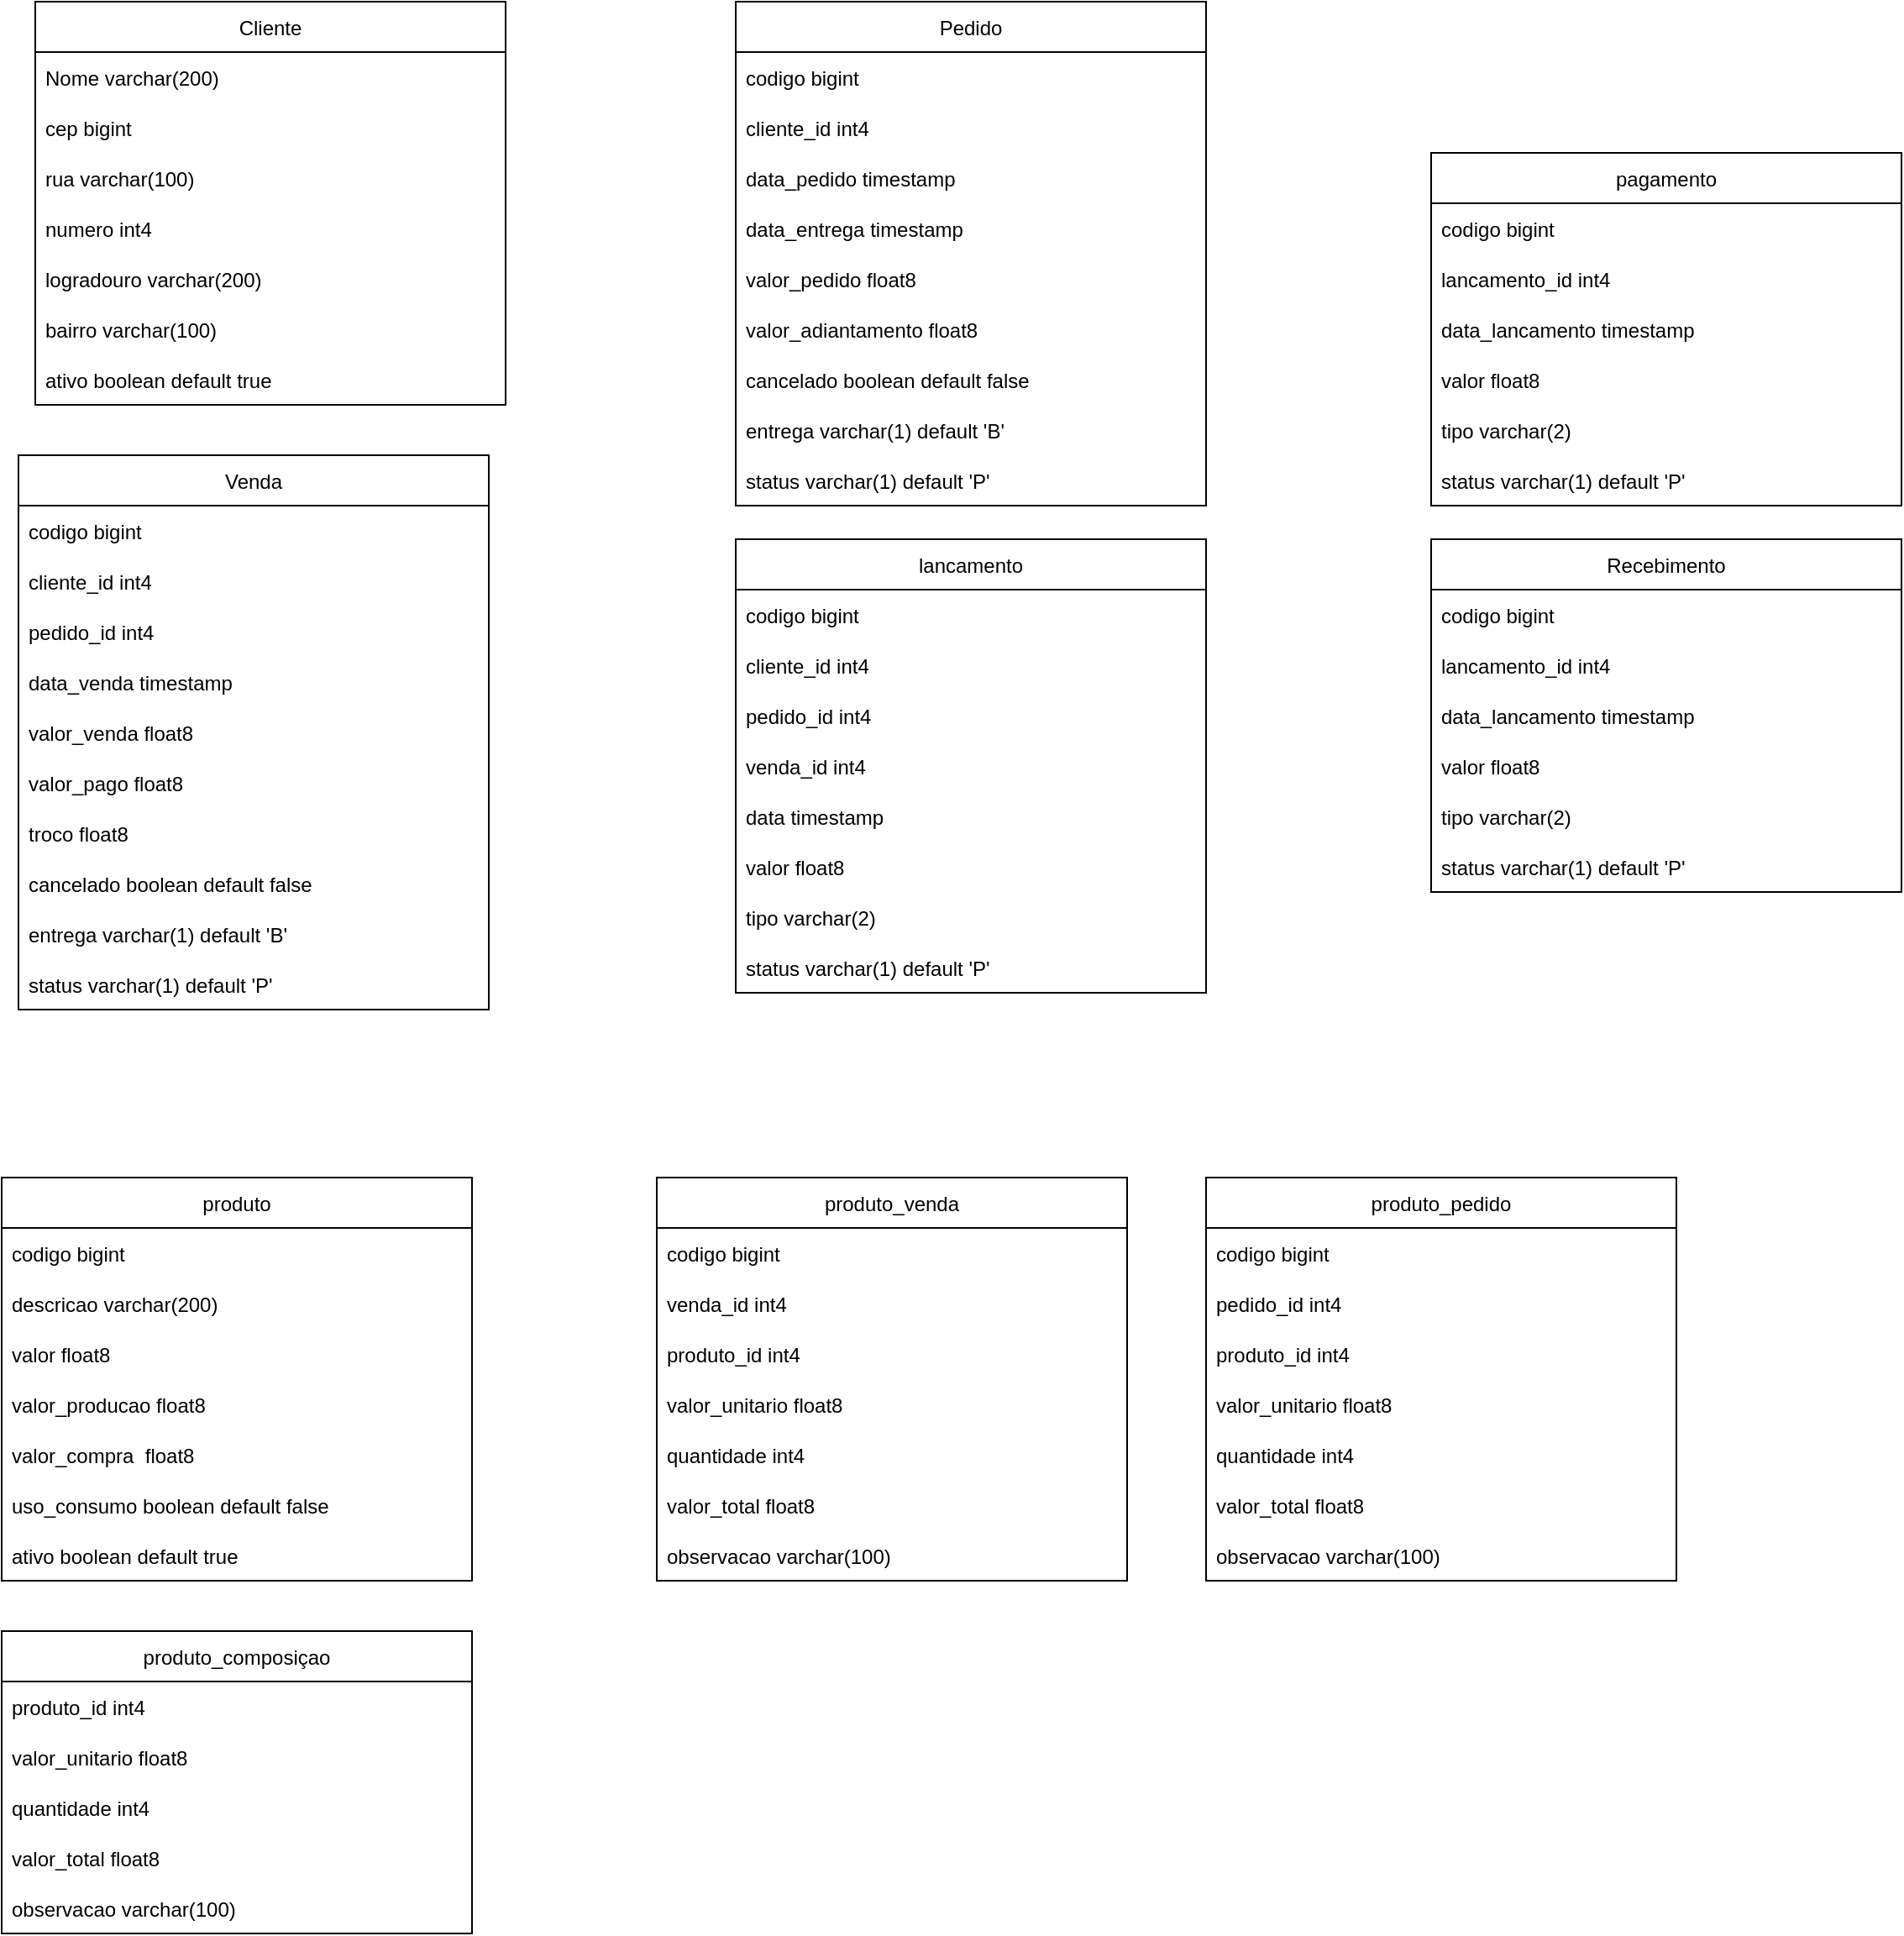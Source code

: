<mxfile version="20.4.0" type="google"><diagram id="k-9u4pd1bLohdnK5PD0I" name="Page-1"><mxGraphModel dx="2031" dy="2258" grid="1" gridSize="10" guides="1" tooltips="1" connect="1" arrows="1" fold="1" page="1" pageScale="1" pageWidth="827" pageHeight="1169" math="0" shadow="0"><root><mxCell id="0"/><mxCell id="1" parent="0"/><mxCell id="Gz9V38cFKXj_VtAt4c5C-1" value="Cliente" style="swimlane;fontStyle=0;childLayout=stackLayout;horizontal=1;startSize=30;horizontalStack=0;resizeParent=1;resizeParentMax=0;resizeLast=0;collapsible=1;marginBottom=0;" vertex="1" parent="1"><mxGeometry x="130" y="-70" width="280" height="240" as="geometry"><mxRectangle x="120" y="80" width="80" height="30" as="alternateBounds"/></mxGeometry></mxCell><mxCell id="Gz9V38cFKXj_VtAt4c5C-2" value="Nome varchar(200)" style="text;strokeColor=none;fillColor=none;align=left;verticalAlign=middle;spacingLeft=4;spacingRight=4;overflow=hidden;points=[[0,0.5],[1,0.5]];portConstraint=eastwest;rotatable=0;" vertex="1" parent="Gz9V38cFKXj_VtAt4c5C-1"><mxGeometry y="30" width="280" height="30" as="geometry"/></mxCell><mxCell id="Gz9V38cFKXj_VtAt4c5C-3" value="cep bigint" style="text;strokeColor=none;fillColor=none;align=left;verticalAlign=middle;spacingLeft=4;spacingRight=4;overflow=hidden;points=[[0,0.5],[1,0.5]];portConstraint=eastwest;rotatable=0;" vertex="1" parent="Gz9V38cFKXj_VtAt4c5C-1"><mxGeometry y="60" width="280" height="30" as="geometry"/></mxCell><mxCell id="Gz9V38cFKXj_VtAt4c5C-4" value="rua varchar(100)" style="text;strokeColor=none;fillColor=none;align=left;verticalAlign=middle;spacingLeft=4;spacingRight=4;overflow=hidden;points=[[0,0.5],[1,0.5]];portConstraint=eastwest;rotatable=0;" vertex="1" parent="Gz9V38cFKXj_VtAt4c5C-1"><mxGeometry y="90" width="280" height="30" as="geometry"/></mxCell><mxCell id="Gz9V38cFKXj_VtAt4c5C-14" value="numero int4" style="text;strokeColor=none;fillColor=none;align=left;verticalAlign=middle;spacingLeft=4;spacingRight=4;overflow=hidden;points=[[0,0.5],[1,0.5]];portConstraint=eastwest;rotatable=0;" vertex="1" parent="Gz9V38cFKXj_VtAt4c5C-1"><mxGeometry y="120" width="280" height="30" as="geometry"/></mxCell><mxCell id="Gz9V38cFKXj_VtAt4c5C-15" value="logradouro varchar(200)" style="text;strokeColor=none;fillColor=none;align=left;verticalAlign=middle;spacingLeft=4;spacingRight=4;overflow=hidden;points=[[0,0.5],[1,0.5]];portConstraint=eastwest;rotatable=0;" vertex="1" parent="Gz9V38cFKXj_VtAt4c5C-1"><mxGeometry y="150" width="280" height="30" as="geometry"/></mxCell><mxCell id="Gz9V38cFKXj_VtAt4c5C-6" value="bairro varchar(100)" style="text;strokeColor=none;fillColor=none;align=left;verticalAlign=middle;spacingLeft=4;spacingRight=4;overflow=hidden;points=[[0,0.5],[1,0.5]];portConstraint=eastwest;rotatable=0;" vertex="1" parent="Gz9V38cFKXj_VtAt4c5C-1"><mxGeometry y="180" width="280" height="30" as="geometry"/></mxCell><mxCell id="Gz9V38cFKXj_VtAt4c5C-7" value="ativo boolean default true" style="text;strokeColor=none;fillColor=none;align=left;verticalAlign=middle;spacingLeft=4;spacingRight=4;overflow=hidden;points=[[0,0.5],[1,0.5]];portConstraint=eastwest;rotatable=0;" vertex="1" parent="Gz9V38cFKXj_VtAt4c5C-1"><mxGeometry y="210" width="280" height="30" as="geometry"/></mxCell><mxCell id="Gz9V38cFKXj_VtAt4c5C-17" value="Pedido" style="swimlane;fontStyle=0;childLayout=stackLayout;horizontal=1;startSize=30;horizontalStack=0;resizeParent=1;resizeParentMax=0;resizeLast=0;collapsible=1;marginBottom=0;" vertex="1" parent="1"><mxGeometry x="547" y="-70" width="280" height="300" as="geometry"><mxRectangle x="600" y="80" width="80" height="30" as="alternateBounds"/></mxGeometry></mxCell><mxCell id="Gz9V38cFKXj_VtAt4c5C-19" value="codigo bigint" style="text;strokeColor=none;fillColor=none;align=left;verticalAlign=middle;spacingLeft=4;spacingRight=4;overflow=hidden;points=[[0,0.5],[1,0.5]];portConstraint=eastwest;rotatable=0;" vertex="1" parent="Gz9V38cFKXj_VtAt4c5C-17"><mxGeometry y="30" width="280" height="30" as="geometry"/></mxCell><mxCell id="Gz9V38cFKXj_VtAt4c5C-18" value="cliente_id int4" style="text;strokeColor=none;fillColor=none;align=left;verticalAlign=middle;spacingLeft=4;spacingRight=4;overflow=hidden;points=[[0,0.5],[1,0.5]];portConstraint=eastwest;rotatable=0;" vertex="1" parent="Gz9V38cFKXj_VtAt4c5C-17"><mxGeometry y="60" width="280" height="30" as="geometry"/></mxCell><mxCell id="Gz9V38cFKXj_VtAt4c5C-20" value="data_pedido timestamp" style="text;strokeColor=none;fillColor=none;align=left;verticalAlign=middle;spacingLeft=4;spacingRight=4;overflow=hidden;points=[[0,0.5],[1,0.5]];portConstraint=eastwest;rotatable=0;" vertex="1" parent="Gz9V38cFKXj_VtAt4c5C-17"><mxGeometry y="90" width="280" height="30" as="geometry"/></mxCell><mxCell id="Gz9V38cFKXj_VtAt4c5C-21" value="data_entrega timestamp" style="text;strokeColor=none;fillColor=none;align=left;verticalAlign=middle;spacingLeft=4;spacingRight=4;overflow=hidden;points=[[0,0.5],[1,0.5]];portConstraint=eastwest;rotatable=0;" vertex="1" parent="Gz9V38cFKXj_VtAt4c5C-17"><mxGeometry y="120" width="280" height="30" as="geometry"/></mxCell><mxCell id="Gz9V38cFKXj_VtAt4c5C-22" value="valor_pedido float8" style="text;strokeColor=none;fillColor=none;align=left;verticalAlign=middle;spacingLeft=4;spacingRight=4;overflow=hidden;points=[[0,0.5],[1,0.5]];portConstraint=eastwest;rotatable=0;" vertex="1" parent="Gz9V38cFKXj_VtAt4c5C-17"><mxGeometry y="150" width="280" height="30" as="geometry"/></mxCell><mxCell id="Gz9V38cFKXj_VtAt4c5C-23" value="valor_adiantamento float8" style="text;strokeColor=none;fillColor=none;align=left;verticalAlign=middle;spacingLeft=4;spacingRight=4;overflow=hidden;points=[[0,0.5],[1,0.5]];portConstraint=eastwest;rotatable=0;" vertex="1" parent="Gz9V38cFKXj_VtAt4c5C-17"><mxGeometry y="180" width="280" height="30" as="geometry"/></mxCell><mxCell id="Gz9V38cFKXj_VtAt4c5C-24" value="cancelado boolean default false" style="text;strokeColor=none;fillColor=none;align=left;verticalAlign=middle;spacingLeft=4;spacingRight=4;overflow=hidden;points=[[0,0.5],[1,0.5]];portConstraint=eastwest;rotatable=0;" vertex="1" parent="Gz9V38cFKXj_VtAt4c5C-17"><mxGeometry y="210" width="280" height="30" as="geometry"/></mxCell><mxCell id="Gz9V38cFKXj_VtAt4c5C-27" value="entrega varchar(1) default 'B'" style="text;strokeColor=none;fillColor=none;align=left;verticalAlign=middle;spacingLeft=4;spacingRight=4;overflow=hidden;points=[[0,0.5],[1,0.5]];portConstraint=eastwest;rotatable=0;" vertex="1" parent="Gz9V38cFKXj_VtAt4c5C-17"><mxGeometry y="240" width="280" height="30" as="geometry"/></mxCell><mxCell id="Gz9V38cFKXj_VtAt4c5C-26" value="status varchar(1) default 'P'" style="text;strokeColor=none;fillColor=none;align=left;verticalAlign=middle;spacingLeft=4;spacingRight=4;overflow=hidden;points=[[0,0.5],[1,0.5]];portConstraint=eastwest;rotatable=0;" vertex="1" parent="Gz9V38cFKXj_VtAt4c5C-17"><mxGeometry y="270" width="280" height="30" as="geometry"/></mxCell><mxCell id="Gz9V38cFKXj_VtAt4c5C-36" value="Venda" style="swimlane;fontStyle=0;childLayout=stackLayout;horizontal=1;startSize=30;horizontalStack=0;resizeParent=1;resizeParentMax=0;resizeLast=0;collapsible=1;marginBottom=0;" vertex="1" parent="1"><mxGeometry x="120" y="200" width="280" height="330" as="geometry"><mxRectangle x="150" y="350" width="80" height="30" as="alternateBounds"/></mxGeometry></mxCell><mxCell id="Gz9V38cFKXj_VtAt4c5C-37" value="codigo bigint" style="text;strokeColor=none;fillColor=none;align=left;verticalAlign=middle;spacingLeft=4;spacingRight=4;overflow=hidden;points=[[0,0.5],[1,0.5]];portConstraint=eastwest;rotatable=0;" vertex="1" parent="Gz9V38cFKXj_VtAt4c5C-36"><mxGeometry y="30" width="280" height="30" as="geometry"/></mxCell><mxCell id="Gz9V38cFKXj_VtAt4c5C-38" value="cliente_id int4" style="text;strokeColor=none;fillColor=none;align=left;verticalAlign=middle;spacingLeft=4;spacingRight=4;overflow=hidden;points=[[0,0.5],[1,0.5]];portConstraint=eastwest;rotatable=0;" vertex="1" parent="Gz9V38cFKXj_VtAt4c5C-36"><mxGeometry y="60" width="280" height="30" as="geometry"/></mxCell><mxCell id="Gz9V38cFKXj_VtAt4c5C-40" value="pedido_id int4" style="text;strokeColor=none;fillColor=none;align=left;verticalAlign=middle;spacingLeft=4;spacingRight=4;overflow=hidden;points=[[0,0.5],[1,0.5]];portConstraint=eastwest;rotatable=0;" vertex="1" parent="Gz9V38cFKXj_VtAt4c5C-36"><mxGeometry y="90" width="280" height="30" as="geometry"/></mxCell><mxCell id="Gz9V38cFKXj_VtAt4c5C-39" value="data_venda timestamp" style="text;strokeColor=none;fillColor=none;align=left;verticalAlign=middle;spacingLeft=4;spacingRight=4;overflow=hidden;points=[[0,0.5],[1,0.5]];portConstraint=eastwest;rotatable=0;" vertex="1" parent="Gz9V38cFKXj_VtAt4c5C-36"><mxGeometry y="120" width="280" height="30" as="geometry"/></mxCell><mxCell id="Gz9V38cFKXj_VtAt4c5C-41" value="valor_venda float8" style="text;strokeColor=none;fillColor=none;align=left;verticalAlign=middle;spacingLeft=4;spacingRight=4;overflow=hidden;points=[[0,0.5],[1,0.5]];portConstraint=eastwest;rotatable=0;" vertex="1" parent="Gz9V38cFKXj_VtAt4c5C-36"><mxGeometry y="150" width="280" height="30" as="geometry"/></mxCell><mxCell id="Gz9V38cFKXj_VtAt4c5C-42" value="valor_pago float8" style="text;strokeColor=none;fillColor=none;align=left;verticalAlign=middle;spacingLeft=4;spacingRight=4;overflow=hidden;points=[[0,0.5],[1,0.5]];portConstraint=eastwest;rotatable=0;" vertex="1" parent="Gz9V38cFKXj_VtAt4c5C-36"><mxGeometry y="180" width="280" height="30" as="geometry"/></mxCell><mxCell id="Gz9V38cFKXj_VtAt4c5C-59" value="troco float8" style="text;strokeColor=none;fillColor=none;align=left;verticalAlign=middle;spacingLeft=4;spacingRight=4;overflow=hidden;points=[[0,0.5],[1,0.5]];portConstraint=eastwest;rotatable=0;" vertex="1" parent="Gz9V38cFKXj_VtAt4c5C-36"><mxGeometry y="210" width="280" height="30" as="geometry"/></mxCell><mxCell id="Gz9V38cFKXj_VtAt4c5C-43" value="cancelado boolean default false" style="text;strokeColor=none;fillColor=none;align=left;verticalAlign=middle;spacingLeft=4;spacingRight=4;overflow=hidden;points=[[0,0.5],[1,0.5]];portConstraint=eastwest;rotatable=0;" vertex="1" parent="Gz9V38cFKXj_VtAt4c5C-36"><mxGeometry y="240" width="280" height="30" as="geometry"/></mxCell><mxCell id="Gz9V38cFKXj_VtAt4c5C-45" value="entrega varchar(1) default 'B'" style="text;strokeColor=none;fillColor=none;align=left;verticalAlign=middle;spacingLeft=4;spacingRight=4;overflow=hidden;points=[[0,0.5],[1,0.5]];portConstraint=eastwest;rotatable=0;" vertex="1" parent="Gz9V38cFKXj_VtAt4c5C-36"><mxGeometry y="270" width="280" height="30" as="geometry"/></mxCell><mxCell id="Gz9V38cFKXj_VtAt4c5C-46" value="status varchar(1) default 'P'" style="text;strokeColor=none;fillColor=none;align=left;verticalAlign=middle;spacingLeft=4;spacingRight=4;overflow=hidden;points=[[0,0.5],[1,0.5]];portConstraint=eastwest;rotatable=0;" vertex="1" parent="Gz9V38cFKXj_VtAt4c5C-36"><mxGeometry y="300" width="280" height="30" as="geometry"/></mxCell><mxCell id="Gz9V38cFKXj_VtAt4c5C-60" value="lancamento" style="swimlane;fontStyle=0;childLayout=stackLayout;horizontal=1;startSize=30;horizontalStack=0;resizeParent=1;resizeParentMax=0;resizeLast=0;collapsible=1;marginBottom=0;" vertex="1" parent="1"><mxGeometry x="547" y="250" width="280" height="270" as="geometry"><mxRectangle x="150" y="350" width="80" height="30" as="alternateBounds"/></mxGeometry></mxCell><mxCell id="Gz9V38cFKXj_VtAt4c5C-61" value="codigo bigint" style="text;strokeColor=none;fillColor=none;align=left;verticalAlign=middle;spacingLeft=4;spacingRight=4;overflow=hidden;points=[[0,0.5],[1,0.5]];portConstraint=eastwest;rotatable=0;" vertex="1" parent="Gz9V38cFKXj_VtAt4c5C-60"><mxGeometry y="30" width="280" height="30" as="geometry"/></mxCell><mxCell id="Gz9V38cFKXj_VtAt4c5C-62" value="cliente_id int4" style="text;strokeColor=none;fillColor=none;align=left;verticalAlign=middle;spacingLeft=4;spacingRight=4;overflow=hidden;points=[[0,0.5],[1,0.5]];portConstraint=eastwest;rotatable=0;" vertex="1" parent="Gz9V38cFKXj_VtAt4c5C-60"><mxGeometry y="60" width="280" height="30" as="geometry"/></mxCell><mxCell id="Gz9V38cFKXj_VtAt4c5C-63" value="pedido_id int4" style="text;strokeColor=none;fillColor=none;align=left;verticalAlign=middle;spacingLeft=4;spacingRight=4;overflow=hidden;points=[[0,0.5],[1,0.5]];portConstraint=eastwest;rotatable=0;" vertex="1" parent="Gz9V38cFKXj_VtAt4c5C-60"><mxGeometry y="90" width="280" height="30" as="geometry"/></mxCell><mxCell id="Gz9V38cFKXj_VtAt4c5C-71" value="venda_id int4" style="text;strokeColor=none;fillColor=none;align=left;verticalAlign=middle;spacingLeft=4;spacingRight=4;overflow=hidden;points=[[0,0.5],[1,0.5]];portConstraint=eastwest;rotatable=0;" vertex="1" parent="Gz9V38cFKXj_VtAt4c5C-60"><mxGeometry y="120" width="280" height="30" as="geometry"/></mxCell><mxCell id="Gz9V38cFKXj_VtAt4c5C-64" value="data timestamp" style="text;strokeColor=none;fillColor=none;align=left;verticalAlign=middle;spacingLeft=4;spacingRight=4;overflow=hidden;points=[[0,0.5],[1,0.5]];portConstraint=eastwest;rotatable=0;" vertex="1" parent="Gz9V38cFKXj_VtAt4c5C-60"><mxGeometry y="150" width="280" height="30" as="geometry"/></mxCell><mxCell id="Gz9V38cFKXj_VtAt4c5C-65" value="valor float8" style="text;strokeColor=none;fillColor=none;align=left;verticalAlign=middle;spacingLeft=4;spacingRight=4;overflow=hidden;points=[[0,0.5],[1,0.5]];portConstraint=eastwest;rotatable=0;" vertex="1" parent="Gz9V38cFKXj_VtAt4c5C-60"><mxGeometry y="180" width="280" height="30" as="geometry"/></mxCell><mxCell id="Gz9V38cFKXj_VtAt4c5C-66" value="tipo varchar(2)" style="text;strokeColor=none;fillColor=none;align=left;verticalAlign=middle;spacingLeft=4;spacingRight=4;overflow=hidden;points=[[0,0.5],[1,0.5]];portConstraint=eastwest;rotatable=0;" vertex="1" parent="Gz9V38cFKXj_VtAt4c5C-60"><mxGeometry y="210" width="280" height="30" as="geometry"/></mxCell><mxCell id="Gz9V38cFKXj_VtAt4c5C-70" value="status varchar(1) default 'P'" style="text;strokeColor=none;fillColor=none;align=left;verticalAlign=middle;spacingLeft=4;spacingRight=4;overflow=hidden;points=[[0,0.5],[1,0.5]];portConstraint=eastwest;rotatable=0;" vertex="1" parent="Gz9V38cFKXj_VtAt4c5C-60"><mxGeometry y="240" width="280" height="30" as="geometry"/></mxCell><mxCell id="Gz9V38cFKXj_VtAt4c5C-72" value="Recebimento" style="swimlane;fontStyle=0;childLayout=stackLayout;horizontal=1;startSize=30;horizontalStack=0;resizeParent=1;resizeParentMax=0;resizeLast=0;collapsible=1;marginBottom=0;" vertex="1" parent="1"><mxGeometry x="961" y="250" width="280" height="210" as="geometry"><mxRectangle x="150" y="350" width="80" height="30" as="alternateBounds"/></mxGeometry></mxCell><mxCell id="Gz9V38cFKXj_VtAt4c5C-73" value="codigo bigint" style="text;strokeColor=none;fillColor=none;align=left;verticalAlign=middle;spacingLeft=4;spacingRight=4;overflow=hidden;points=[[0,0.5],[1,0.5]];portConstraint=eastwest;rotatable=0;" vertex="1" parent="Gz9V38cFKXj_VtAt4c5C-72"><mxGeometry y="30" width="280" height="30" as="geometry"/></mxCell><mxCell id="Gz9V38cFKXj_VtAt4c5C-74" value="lancamento_id int4" style="text;strokeColor=none;fillColor=none;align=left;verticalAlign=middle;spacingLeft=4;spacingRight=4;overflow=hidden;points=[[0,0.5],[1,0.5]];portConstraint=eastwest;rotatable=0;" vertex="1" parent="Gz9V38cFKXj_VtAt4c5C-72"><mxGeometry y="60" width="280" height="30" as="geometry"/></mxCell><mxCell id="Gz9V38cFKXj_VtAt4c5C-77" value="data_lancamento timestamp" style="text;strokeColor=none;fillColor=none;align=left;verticalAlign=middle;spacingLeft=4;spacingRight=4;overflow=hidden;points=[[0,0.5],[1,0.5]];portConstraint=eastwest;rotatable=0;" vertex="1" parent="Gz9V38cFKXj_VtAt4c5C-72"><mxGeometry y="90" width="280" height="30" as="geometry"/></mxCell><mxCell id="Gz9V38cFKXj_VtAt4c5C-78" value="valor float8" style="text;strokeColor=none;fillColor=none;align=left;verticalAlign=middle;spacingLeft=4;spacingRight=4;overflow=hidden;points=[[0,0.5],[1,0.5]];portConstraint=eastwest;rotatable=0;" vertex="1" parent="Gz9V38cFKXj_VtAt4c5C-72"><mxGeometry y="120" width="280" height="30" as="geometry"/></mxCell><mxCell id="Gz9V38cFKXj_VtAt4c5C-79" value="tipo varchar(2)" style="text;strokeColor=none;fillColor=none;align=left;verticalAlign=middle;spacingLeft=4;spacingRight=4;overflow=hidden;points=[[0,0.5],[1,0.5]];portConstraint=eastwest;rotatable=0;" vertex="1" parent="Gz9V38cFKXj_VtAt4c5C-72"><mxGeometry y="150" width="280" height="30" as="geometry"/></mxCell><mxCell id="Gz9V38cFKXj_VtAt4c5C-80" value="status varchar(1) default 'P'" style="text;strokeColor=none;fillColor=none;align=left;verticalAlign=middle;spacingLeft=4;spacingRight=4;overflow=hidden;points=[[0,0.5],[1,0.5]];portConstraint=eastwest;rotatable=0;" vertex="1" parent="Gz9V38cFKXj_VtAt4c5C-72"><mxGeometry y="180" width="280" height="30" as="geometry"/></mxCell><mxCell id="Gz9V38cFKXj_VtAt4c5C-81" value="pagamento" style="swimlane;fontStyle=0;childLayout=stackLayout;horizontal=1;startSize=30;horizontalStack=0;resizeParent=1;resizeParentMax=0;resizeLast=0;collapsible=1;marginBottom=0;" vertex="1" parent="1"><mxGeometry x="961" y="20" width="280" height="210" as="geometry"><mxRectangle x="150" y="350" width="80" height="30" as="alternateBounds"/></mxGeometry></mxCell><mxCell id="Gz9V38cFKXj_VtAt4c5C-82" value="codigo bigint" style="text;strokeColor=none;fillColor=none;align=left;verticalAlign=middle;spacingLeft=4;spacingRight=4;overflow=hidden;points=[[0,0.5],[1,0.5]];portConstraint=eastwest;rotatable=0;" vertex="1" parent="Gz9V38cFKXj_VtAt4c5C-81"><mxGeometry y="30" width="280" height="30" as="geometry"/></mxCell><mxCell id="Gz9V38cFKXj_VtAt4c5C-83" value="lancamento_id int4" style="text;strokeColor=none;fillColor=none;align=left;verticalAlign=middle;spacingLeft=4;spacingRight=4;overflow=hidden;points=[[0,0.5],[1,0.5]];portConstraint=eastwest;rotatable=0;" vertex="1" parent="Gz9V38cFKXj_VtAt4c5C-81"><mxGeometry y="60" width="280" height="30" as="geometry"/></mxCell><mxCell id="Gz9V38cFKXj_VtAt4c5C-84" value="data_lancamento timestamp" style="text;strokeColor=none;fillColor=none;align=left;verticalAlign=middle;spacingLeft=4;spacingRight=4;overflow=hidden;points=[[0,0.5],[1,0.5]];portConstraint=eastwest;rotatable=0;" vertex="1" parent="Gz9V38cFKXj_VtAt4c5C-81"><mxGeometry y="90" width="280" height="30" as="geometry"/></mxCell><mxCell id="Gz9V38cFKXj_VtAt4c5C-85" value="valor float8" style="text;strokeColor=none;fillColor=none;align=left;verticalAlign=middle;spacingLeft=4;spacingRight=4;overflow=hidden;points=[[0,0.5],[1,0.5]];portConstraint=eastwest;rotatable=0;" vertex="1" parent="Gz9V38cFKXj_VtAt4c5C-81"><mxGeometry y="120" width="280" height="30" as="geometry"/></mxCell><mxCell id="Gz9V38cFKXj_VtAt4c5C-86" value="tipo varchar(2)" style="text;strokeColor=none;fillColor=none;align=left;verticalAlign=middle;spacingLeft=4;spacingRight=4;overflow=hidden;points=[[0,0.5],[1,0.5]];portConstraint=eastwest;rotatable=0;" vertex="1" parent="Gz9V38cFKXj_VtAt4c5C-81"><mxGeometry y="150" width="280" height="30" as="geometry"/></mxCell><mxCell id="Gz9V38cFKXj_VtAt4c5C-87" value="status varchar(1) default 'P'" style="text;strokeColor=none;fillColor=none;align=left;verticalAlign=middle;spacingLeft=4;spacingRight=4;overflow=hidden;points=[[0,0.5],[1,0.5]];portConstraint=eastwest;rotatable=0;" vertex="1" parent="Gz9V38cFKXj_VtAt4c5C-81"><mxGeometry y="180" width="280" height="30" as="geometry"/></mxCell><mxCell id="Gz9V38cFKXj_VtAt4c5C-88" value="produto" style="swimlane;fontStyle=0;childLayout=stackLayout;horizontal=1;startSize=30;horizontalStack=0;resizeParent=1;resizeParentMax=0;resizeLast=0;collapsible=1;marginBottom=0;" vertex="1" parent="1"><mxGeometry x="110" y="630" width="280" height="240" as="geometry"><mxRectangle x="150" y="350" width="80" height="30" as="alternateBounds"/></mxGeometry></mxCell><mxCell id="Gz9V38cFKXj_VtAt4c5C-89" value="codigo bigint" style="text;strokeColor=none;fillColor=none;align=left;verticalAlign=middle;spacingLeft=4;spacingRight=4;overflow=hidden;points=[[0,0.5],[1,0.5]];portConstraint=eastwest;rotatable=0;" vertex="1" parent="Gz9V38cFKXj_VtAt4c5C-88"><mxGeometry y="30" width="280" height="30" as="geometry"/></mxCell><mxCell id="Gz9V38cFKXj_VtAt4c5C-90" value="descricao varchar(200)" style="text;strokeColor=none;fillColor=none;align=left;verticalAlign=middle;spacingLeft=4;spacingRight=4;overflow=hidden;points=[[0,0.5],[1,0.5]];portConstraint=eastwest;rotatable=0;" vertex="1" parent="Gz9V38cFKXj_VtAt4c5C-88"><mxGeometry y="60" width="280" height="30" as="geometry"/></mxCell><mxCell id="Gz9V38cFKXj_VtAt4c5C-91" value="valor float8" style="text;strokeColor=none;fillColor=none;align=left;verticalAlign=middle;spacingLeft=4;spacingRight=4;overflow=hidden;points=[[0,0.5],[1,0.5]];portConstraint=eastwest;rotatable=0;" vertex="1" parent="Gz9V38cFKXj_VtAt4c5C-88"><mxGeometry y="90" width="280" height="30" as="geometry"/></mxCell><mxCell id="Gz9V38cFKXj_VtAt4c5C-92" value="valor_producao float8" style="text;strokeColor=none;fillColor=none;align=left;verticalAlign=middle;spacingLeft=4;spacingRight=4;overflow=hidden;points=[[0,0.5],[1,0.5]];portConstraint=eastwest;rotatable=0;" vertex="1" parent="Gz9V38cFKXj_VtAt4c5C-88"><mxGeometry y="120" width="280" height="30" as="geometry"/></mxCell><mxCell id="Gz9V38cFKXj_VtAt4c5C-94" value="valor_compra  float8" style="text;strokeColor=none;fillColor=none;align=left;verticalAlign=middle;spacingLeft=4;spacingRight=4;overflow=hidden;points=[[0,0.5],[1,0.5]];portConstraint=eastwest;rotatable=0;" vertex="1" parent="Gz9V38cFKXj_VtAt4c5C-88"><mxGeometry y="150" width="280" height="30" as="geometry"/></mxCell><mxCell id="Gz9V38cFKXj_VtAt4c5C-95" value="uso_consumo boolean default false" style="text;strokeColor=none;fillColor=none;align=left;verticalAlign=middle;spacingLeft=4;spacingRight=4;overflow=hidden;points=[[0,0.5],[1,0.5]];portConstraint=eastwest;rotatable=0;" vertex="1" parent="Gz9V38cFKXj_VtAt4c5C-88"><mxGeometry y="180" width="280" height="30" as="geometry"/></mxCell><mxCell id="Gz9V38cFKXj_VtAt4c5C-93" value="ativo boolean default true" style="text;strokeColor=none;fillColor=none;align=left;verticalAlign=middle;spacingLeft=4;spacingRight=4;overflow=hidden;points=[[0,0.5],[1,0.5]];portConstraint=eastwest;rotatable=0;" vertex="1" parent="Gz9V38cFKXj_VtAt4c5C-88"><mxGeometry y="210" width="280" height="30" as="geometry"/></mxCell><mxCell id="Gz9V38cFKXj_VtAt4c5C-97" value="produto_venda" style="swimlane;fontStyle=0;childLayout=stackLayout;horizontal=1;startSize=30;horizontalStack=0;resizeParent=1;resizeParentMax=0;resizeLast=0;collapsible=1;marginBottom=0;" vertex="1" parent="1"><mxGeometry x="500" y="630" width="280" height="240" as="geometry"><mxRectangle x="150" y="350" width="80" height="30" as="alternateBounds"/></mxGeometry></mxCell><mxCell id="Gz9V38cFKXj_VtAt4c5C-98" value="codigo bigint" style="text;strokeColor=none;fillColor=none;align=left;verticalAlign=middle;spacingLeft=4;spacingRight=4;overflow=hidden;points=[[0,0.5],[1,0.5]];portConstraint=eastwest;rotatable=0;" vertex="1" parent="Gz9V38cFKXj_VtAt4c5C-97"><mxGeometry y="30" width="280" height="30" as="geometry"/></mxCell><mxCell id="Gz9V38cFKXj_VtAt4c5C-99" value="venda_id int4" style="text;strokeColor=none;fillColor=none;align=left;verticalAlign=middle;spacingLeft=4;spacingRight=4;overflow=hidden;points=[[0,0.5],[1,0.5]];portConstraint=eastwest;rotatable=0;" vertex="1" parent="Gz9V38cFKXj_VtAt4c5C-97"><mxGeometry y="60" width="280" height="30" as="geometry"/></mxCell><mxCell id="Gz9V38cFKXj_VtAt4c5C-113" value="produto_id int4" style="text;strokeColor=none;fillColor=none;align=left;verticalAlign=middle;spacingLeft=4;spacingRight=4;overflow=hidden;points=[[0,0.5],[1,0.5]];portConstraint=eastwest;rotatable=0;" vertex="1" parent="Gz9V38cFKXj_VtAt4c5C-97"><mxGeometry y="90" width="280" height="30" as="geometry"/></mxCell><mxCell id="Gz9V38cFKXj_VtAt4c5C-100" value="valor_unitario float8" style="text;strokeColor=none;fillColor=none;align=left;verticalAlign=middle;spacingLeft=4;spacingRight=4;overflow=hidden;points=[[0,0.5],[1,0.5]];portConstraint=eastwest;rotatable=0;" vertex="1" parent="Gz9V38cFKXj_VtAt4c5C-97"><mxGeometry y="120" width="280" height="30" as="geometry"/></mxCell><mxCell id="Gz9V38cFKXj_VtAt4c5C-101" value="quantidade int4" style="text;strokeColor=none;fillColor=none;align=left;verticalAlign=middle;spacingLeft=4;spacingRight=4;overflow=hidden;points=[[0,0.5],[1,0.5]];portConstraint=eastwest;rotatable=0;" vertex="1" parent="Gz9V38cFKXj_VtAt4c5C-97"><mxGeometry y="150" width="280" height="30" as="geometry"/></mxCell><mxCell id="Gz9V38cFKXj_VtAt4c5C-102" value="valor_total float8" style="text;strokeColor=none;fillColor=none;align=left;verticalAlign=middle;spacingLeft=4;spacingRight=4;overflow=hidden;points=[[0,0.5],[1,0.5]];portConstraint=eastwest;rotatable=0;" vertex="1" parent="Gz9V38cFKXj_VtAt4c5C-97"><mxGeometry y="180" width="280" height="30" as="geometry"/></mxCell><mxCell id="Gz9V38cFKXj_VtAt4c5C-103" value="observacao varchar(100)" style="text;strokeColor=none;fillColor=none;align=left;verticalAlign=middle;spacingLeft=4;spacingRight=4;overflow=hidden;points=[[0,0.5],[1,0.5]];portConstraint=eastwest;rotatable=0;" vertex="1" parent="Gz9V38cFKXj_VtAt4c5C-97"><mxGeometry y="210" width="280" height="30" as="geometry"/></mxCell><mxCell id="Gz9V38cFKXj_VtAt4c5C-114" value="produto_pedido" style="swimlane;fontStyle=0;childLayout=stackLayout;horizontal=1;startSize=30;horizontalStack=0;resizeParent=1;resizeParentMax=0;resizeLast=0;collapsible=1;marginBottom=0;" vertex="1" parent="1"><mxGeometry x="827" y="630" width="280" height="240" as="geometry"><mxRectangle x="150" y="350" width="80" height="30" as="alternateBounds"/></mxGeometry></mxCell><mxCell id="Gz9V38cFKXj_VtAt4c5C-115" value="codigo bigint" style="text;strokeColor=none;fillColor=none;align=left;verticalAlign=middle;spacingLeft=4;spacingRight=4;overflow=hidden;points=[[0,0.5],[1,0.5]];portConstraint=eastwest;rotatable=0;" vertex="1" parent="Gz9V38cFKXj_VtAt4c5C-114"><mxGeometry y="30" width="280" height="30" as="geometry"/></mxCell><mxCell id="Gz9V38cFKXj_VtAt4c5C-116" value="pedido_id int4" style="text;strokeColor=none;fillColor=none;align=left;verticalAlign=middle;spacingLeft=4;spacingRight=4;overflow=hidden;points=[[0,0.5],[1,0.5]];portConstraint=eastwest;rotatable=0;" vertex="1" parent="Gz9V38cFKXj_VtAt4c5C-114"><mxGeometry y="60" width="280" height="30" as="geometry"/></mxCell><mxCell id="Gz9V38cFKXj_VtAt4c5C-117" value="produto_id int4" style="text;strokeColor=none;fillColor=none;align=left;verticalAlign=middle;spacingLeft=4;spacingRight=4;overflow=hidden;points=[[0,0.5],[1,0.5]];portConstraint=eastwest;rotatable=0;" vertex="1" parent="Gz9V38cFKXj_VtAt4c5C-114"><mxGeometry y="90" width="280" height="30" as="geometry"/></mxCell><mxCell id="Gz9V38cFKXj_VtAt4c5C-118" value="valor_unitario float8" style="text;strokeColor=none;fillColor=none;align=left;verticalAlign=middle;spacingLeft=4;spacingRight=4;overflow=hidden;points=[[0,0.5],[1,0.5]];portConstraint=eastwest;rotatable=0;" vertex="1" parent="Gz9V38cFKXj_VtAt4c5C-114"><mxGeometry y="120" width="280" height="30" as="geometry"/></mxCell><mxCell id="Gz9V38cFKXj_VtAt4c5C-119" value="quantidade int4" style="text;strokeColor=none;fillColor=none;align=left;verticalAlign=middle;spacingLeft=4;spacingRight=4;overflow=hidden;points=[[0,0.5],[1,0.5]];portConstraint=eastwest;rotatable=0;" vertex="1" parent="Gz9V38cFKXj_VtAt4c5C-114"><mxGeometry y="150" width="280" height="30" as="geometry"/></mxCell><mxCell id="Gz9V38cFKXj_VtAt4c5C-120" value="valor_total float8" style="text;strokeColor=none;fillColor=none;align=left;verticalAlign=middle;spacingLeft=4;spacingRight=4;overflow=hidden;points=[[0,0.5],[1,0.5]];portConstraint=eastwest;rotatable=0;" vertex="1" parent="Gz9V38cFKXj_VtAt4c5C-114"><mxGeometry y="180" width="280" height="30" as="geometry"/></mxCell><mxCell id="Gz9V38cFKXj_VtAt4c5C-121" value="observacao varchar(100)" style="text;strokeColor=none;fillColor=none;align=left;verticalAlign=middle;spacingLeft=4;spacingRight=4;overflow=hidden;points=[[0,0.5],[1,0.5]];portConstraint=eastwest;rotatable=0;" vertex="1" parent="Gz9V38cFKXj_VtAt4c5C-114"><mxGeometry y="210" width="280" height="30" as="geometry"/></mxCell><mxCell id="Gz9V38cFKXj_VtAt4c5C-122" value="produto_composiçao" style="swimlane;fontStyle=0;childLayout=stackLayout;horizontal=1;startSize=30;horizontalStack=0;resizeParent=1;resizeParentMax=0;resizeLast=0;collapsible=1;marginBottom=0;" vertex="1" parent="1"><mxGeometry x="110" y="900" width="280" height="180" as="geometry"><mxRectangle x="150" y="350" width="80" height="30" as="alternateBounds"/></mxGeometry></mxCell><mxCell id="Gz9V38cFKXj_VtAt4c5C-125" value="produto_id int4" style="text;strokeColor=none;fillColor=none;align=left;verticalAlign=middle;spacingLeft=4;spacingRight=4;overflow=hidden;points=[[0,0.5],[1,0.5]];portConstraint=eastwest;rotatable=0;" vertex="1" parent="Gz9V38cFKXj_VtAt4c5C-122"><mxGeometry y="30" width="280" height="30" as="geometry"/></mxCell><mxCell id="Gz9V38cFKXj_VtAt4c5C-126" value="valor_unitario float8" style="text;strokeColor=none;fillColor=none;align=left;verticalAlign=middle;spacingLeft=4;spacingRight=4;overflow=hidden;points=[[0,0.5],[1,0.5]];portConstraint=eastwest;rotatable=0;" vertex="1" parent="Gz9V38cFKXj_VtAt4c5C-122"><mxGeometry y="60" width="280" height="30" as="geometry"/></mxCell><mxCell id="Gz9V38cFKXj_VtAt4c5C-127" value="quantidade int4" style="text;strokeColor=none;fillColor=none;align=left;verticalAlign=middle;spacingLeft=4;spacingRight=4;overflow=hidden;points=[[0,0.5],[1,0.5]];portConstraint=eastwest;rotatable=0;" vertex="1" parent="Gz9V38cFKXj_VtAt4c5C-122"><mxGeometry y="90" width="280" height="30" as="geometry"/></mxCell><mxCell id="Gz9V38cFKXj_VtAt4c5C-128" value="valor_total float8" style="text;strokeColor=none;fillColor=none;align=left;verticalAlign=middle;spacingLeft=4;spacingRight=4;overflow=hidden;points=[[0,0.5],[1,0.5]];portConstraint=eastwest;rotatable=0;" vertex="1" parent="Gz9V38cFKXj_VtAt4c5C-122"><mxGeometry y="120" width="280" height="30" as="geometry"/></mxCell><mxCell id="Gz9V38cFKXj_VtAt4c5C-129" value="observacao varchar(100)" style="text;strokeColor=none;fillColor=none;align=left;verticalAlign=middle;spacingLeft=4;spacingRight=4;overflow=hidden;points=[[0,0.5],[1,0.5]];portConstraint=eastwest;rotatable=0;" vertex="1" parent="Gz9V38cFKXj_VtAt4c5C-122"><mxGeometry y="150" width="280" height="30" as="geometry"/></mxCell></root></mxGraphModel></diagram></mxfile>
